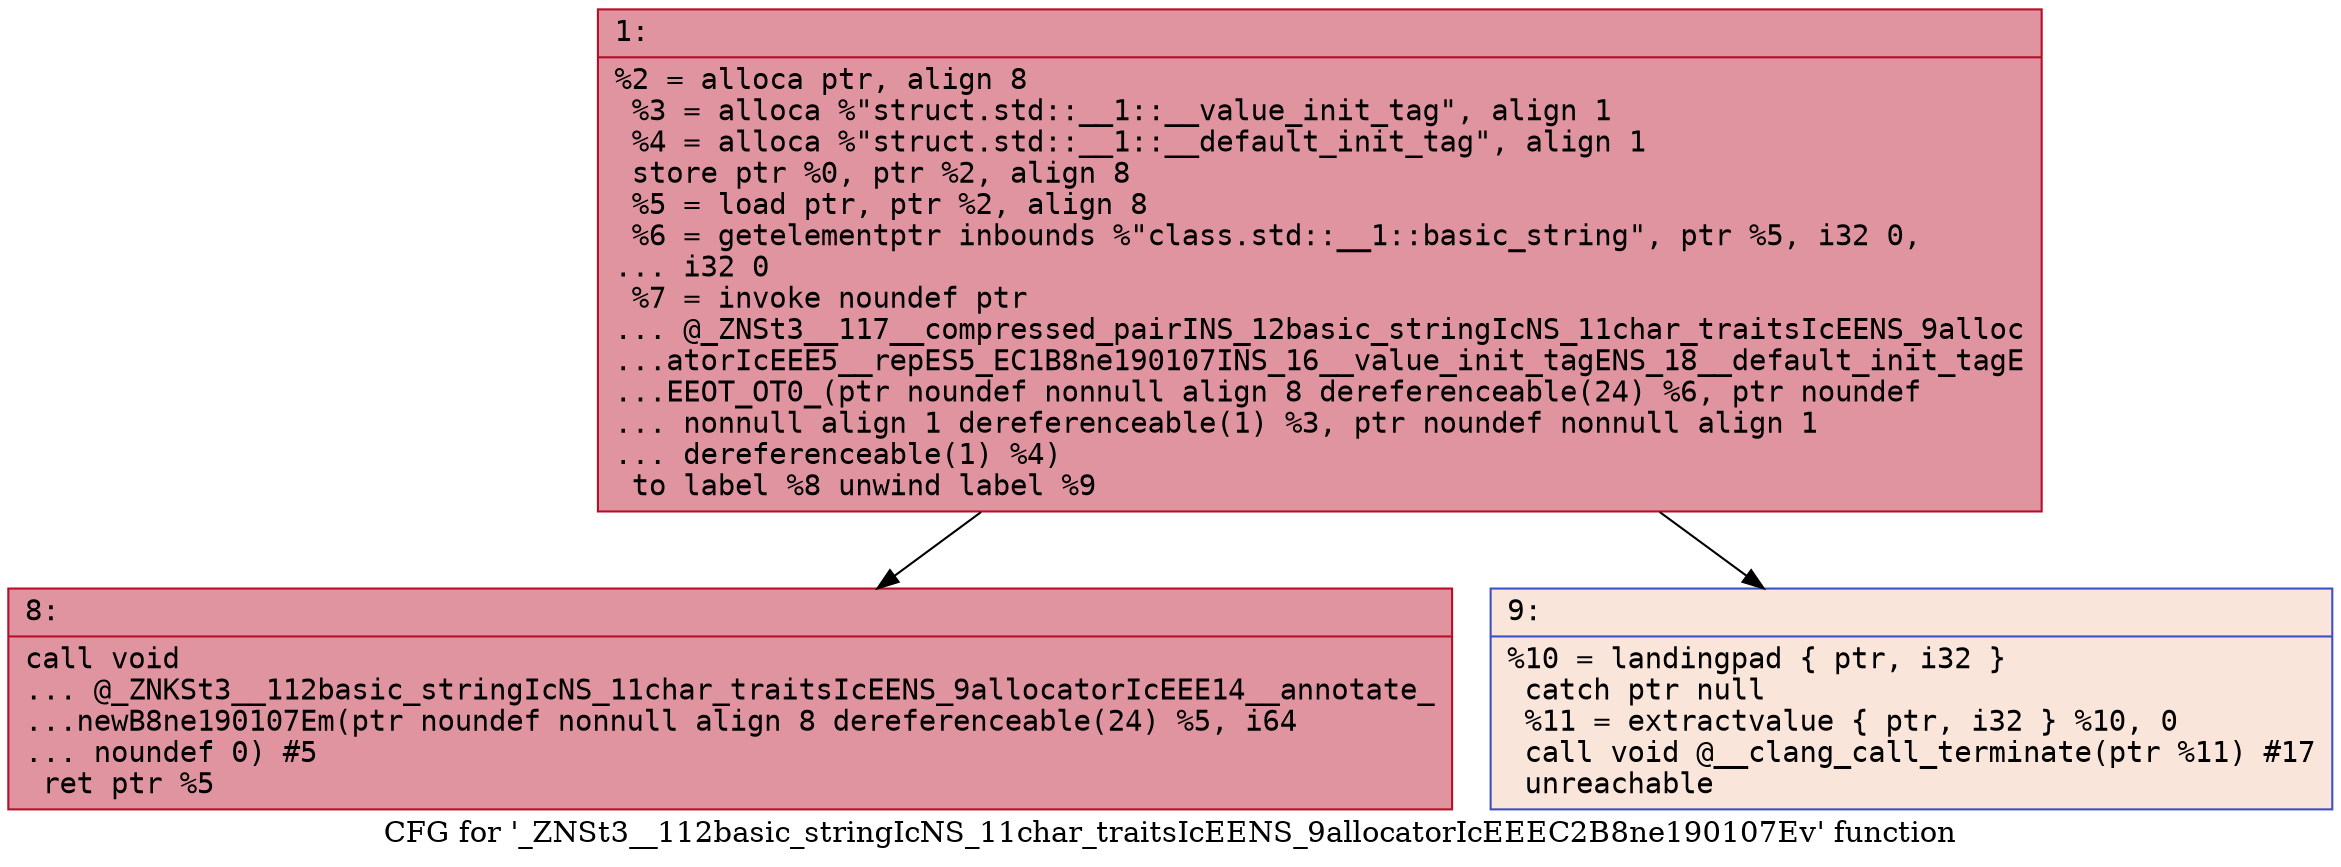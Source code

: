 digraph "CFG for '_ZNSt3__112basic_stringIcNS_11char_traitsIcEENS_9allocatorIcEEEC2B8ne190107Ev' function" {
	label="CFG for '_ZNSt3__112basic_stringIcNS_11char_traitsIcEENS_9allocatorIcEEEC2B8ne190107Ev' function";

	Node0x600000d02b20 [shape=record,color="#b70d28ff", style=filled, fillcolor="#b70d2870" fontname="Courier",label="{1:\l|  %2 = alloca ptr, align 8\l  %3 = alloca %\"struct.std::__1::__value_init_tag\", align 1\l  %4 = alloca %\"struct.std::__1::__default_init_tag\", align 1\l  store ptr %0, ptr %2, align 8\l  %5 = load ptr, ptr %2, align 8\l  %6 = getelementptr inbounds %\"class.std::__1::basic_string\", ptr %5, i32 0,\l... i32 0\l  %7 = invoke noundef ptr\l... @_ZNSt3__117__compressed_pairINS_12basic_stringIcNS_11char_traitsIcEENS_9alloc\l...atorIcEEE5__repES5_EC1B8ne190107INS_16__value_init_tagENS_18__default_init_tagE\l...EEOT_OT0_(ptr noundef nonnull align 8 dereferenceable(24) %6, ptr noundef\l... nonnull align 1 dereferenceable(1) %3, ptr noundef nonnull align 1\l... dereferenceable(1) %4)\l          to label %8 unwind label %9\l}"];
	Node0x600000d02b20 -> Node0x600000d02b70[tooltip="1 -> 8\nProbability 100.00%" ];
	Node0x600000d02b20 -> Node0x600000d02bc0[tooltip="1 -> 9\nProbability 0.00%" ];
	Node0x600000d02b70 [shape=record,color="#b70d28ff", style=filled, fillcolor="#b70d2870" fontname="Courier",label="{8:\l|  call void\l... @_ZNKSt3__112basic_stringIcNS_11char_traitsIcEENS_9allocatorIcEEE14__annotate_\l...newB8ne190107Em(ptr noundef nonnull align 8 dereferenceable(24) %5, i64\l... noundef 0) #5\l  ret ptr %5\l}"];
	Node0x600000d02bc0 [shape=record,color="#3d50c3ff", style=filled, fillcolor="#f4c5ad70" fontname="Courier",label="{9:\l|  %10 = landingpad \{ ptr, i32 \}\l          catch ptr null\l  %11 = extractvalue \{ ptr, i32 \} %10, 0\l  call void @__clang_call_terminate(ptr %11) #17\l  unreachable\l}"];
}
